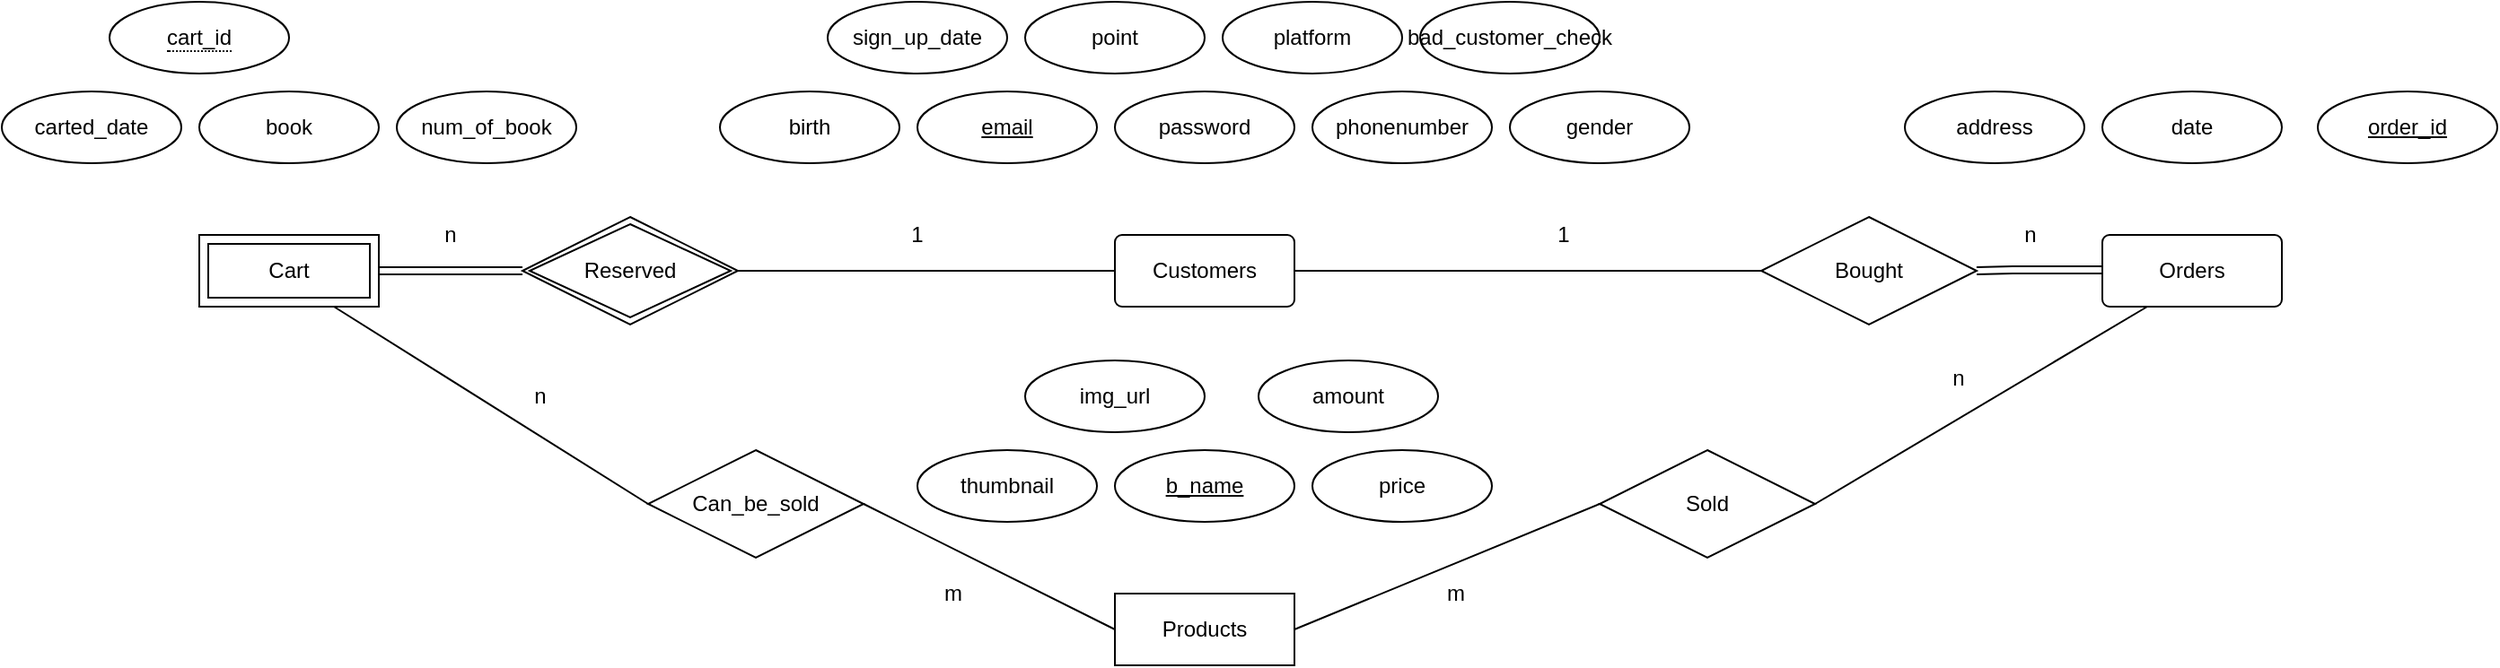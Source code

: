 <mxfile version="14.5.4" type="github">
  <diagram id="R2lEEEUBdFMjLlhIrx00" name="Page-1">
    <mxGraphModel dx="1320" dy="784" grid="1" gridSize="10" guides="1" tooltips="1" connect="1" arrows="1" fold="1" page="1" pageScale="1" pageWidth="850" pageHeight="1100" math="0" shadow="0" extFonts="Permanent Marker^https://fonts.googleapis.com/css?family=Permanent+Marker">
      <root>
        <mxCell id="0" />
        <mxCell id="1" parent="0" />
        <mxCell id="TV2nKvwLbIbf3X-oH7Zf-14" value="Sold" style="shape=rhombus;perimeter=rhombusPerimeter;whiteSpace=wrap;html=1;align=center;" parent="1" vertex="1">
          <mxGeometry x="440" y="320" width="120" height="60" as="geometry" />
        </mxCell>
        <mxCell id="TV2nKvwLbIbf3X-oH7Zf-17" value="Customers" style="rounded=1;arcSize=10;whiteSpace=wrap;html=1;align=center;" parent="1" vertex="1">
          <mxGeometry x="170" y="200" width="100" height="40" as="geometry" />
        </mxCell>
        <mxCell id="TV2nKvwLbIbf3X-oH7Zf-19" value="sign_up_date" style="ellipse;whiteSpace=wrap;html=1;align=center;" parent="1" vertex="1">
          <mxGeometry x="10" y="70" width="100" height="40" as="geometry" />
        </mxCell>
        <mxCell id="TV2nKvwLbIbf3X-oH7Zf-20" value="birth" style="ellipse;whiteSpace=wrap;html=1;align=center;" parent="1" vertex="1">
          <mxGeometry x="-50" y="120" width="100" height="40" as="geometry" />
        </mxCell>
        <mxCell id="TV2nKvwLbIbf3X-oH7Zf-21" value="gender" style="ellipse;whiteSpace=wrap;html=1;align=center;" parent="1" vertex="1">
          <mxGeometry x="390" y="120" width="100" height="40" as="geometry" />
        </mxCell>
        <mxCell id="TV2nKvwLbIbf3X-oH7Zf-22" value="phonenumber" style="ellipse;whiteSpace=wrap;html=1;align=center;" parent="1" vertex="1">
          <mxGeometry x="280" y="120" width="100" height="40" as="geometry" />
        </mxCell>
        <mxCell id="TV2nKvwLbIbf3X-oH7Zf-23" value="password" style="ellipse;whiteSpace=wrap;html=1;align=center;" parent="1" vertex="1">
          <mxGeometry x="170" y="120" width="100" height="40" as="geometry" />
        </mxCell>
        <mxCell id="TV2nKvwLbIbf3X-oH7Zf-27" value="point" style="ellipse;whiteSpace=wrap;html=1;align=center;" parent="1" vertex="1">
          <mxGeometry x="120" y="70" width="100" height="40" as="geometry" />
        </mxCell>
        <mxCell id="TV2nKvwLbIbf3X-oH7Zf-28" value="platform" style="ellipse;whiteSpace=wrap;html=1;align=center;" parent="1" vertex="1">
          <mxGeometry x="230" y="70" width="100" height="40" as="geometry" />
        </mxCell>
        <mxCell id="TV2nKvwLbIbf3X-oH7Zf-29" value="bad_customer_check" style="ellipse;whiteSpace=wrap;html=1;align=center;" parent="1" vertex="1">
          <mxGeometry x="340" y="70" width="100" height="40" as="geometry" />
        </mxCell>
        <mxCell id="TV2nKvwLbIbf3X-oH7Zf-36" value="" style="endArrow=none;html=1;entryX=0;entryY=0.5;entryDx=0;entryDy=0;exitX=1;exitY=0.5;exitDx=0;exitDy=0;" parent="1" source="TV2nKvwLbIbf3X-oH7Zf-17" edge="1">
          <mxGeometry width="50" height="50" relative="1" as="geometry">
            <mxPoint x="420" y="510" as="sourcePoint" />
            <mxPoint x="530" y="220" as="targetPoint" />
          </mxGeometry>
        </mxCell>
        <mxCell id="TV2nKvwLbIbf3X-oH7Zf-38" value="Reserved" style="shape=rhombus;double=1;perimeter=rhombusPerimeter;whiteSpace=wrap;html=1;align=center;" parent="1" vertex="1">
          <mxGeometry x="-160" y="190" width="120" height="60" as="geometry" />
        </mxCell>
        <mxCell id="TV2nKvwLbIbf3X-oH7Zf-39" value="Cart" style="shape=ext;margin=3;double=1;whiteSpace=wrap;html=1;align=center;" parent="1" vertex="1">
          <mxGeometry x="-340" y="200" width="100" height="40" as="geometry" />
        </mxCell>
        <mxCell id="TV2nKvwLbIbf3X-oH7Zf-43" value="" style="shape=link;html=1;exitX=1;exitY=0.5;exitDx=0;exitDy=0;entryX=0;entryY=0.5;entryDx=0;entryDy=0;" parent="1" source="TV2nKvwLbIbf3X-oH7Zf-39" target="TV2nKvwLbIbf3X-oH7Zf-38" edge="1">
          <mxGeometry width="100" relative="1" as="geometry">
            <mxPoint x="-110" y="480" as="sourcePoint" />
            <mxPoint x="-10" y="480" as="targetPoint" />
          </mxGeometry>
        </mxCell>
        <mxCell id="TV2nKvwLbIbf3X-oH7Zf-44" value="" style="endArrow=none;html=1;exitX=1;exitY=0.5;exitDx=0;exitDy=0;entryX=0;entryY=0.5;entryDx=0;entryDy=0;" parent="1" source="TV2nKvwLbIbf3X-oH7Zf-38" target="TV2nKvwLbIbf3X-oH7Zf-17" edge="1">
          <mxGeometry width="50" height="50" relative="1" as="geometry">
            <mxPoint x="90" y="510" as="sourcePoint" />
            <mxPoint x="140" y="460" as="targetPoint" />
          </mxGeometry>
        </mxCell>
        <mxCell id="TV2nKvwLbIbf3X-oH7Zf-47" value="book" style="ellipse;whiteSpace=wrap;html=1;align=center;" parent="1" vertex="1">
          <mxGeometry x="-340" y="120" width="100" height="40" as="geometry" />
        </mxCell>
        <mxCell id="TV2nKvwLbIbf3X-oH7Zf-48" value="carted_date" style="ellipse;whiteSpace=wrap;html=1;align=center;" parent="1" vertex="1">
          <mxGeometry x="-450" y="120" width="100" height="40" as="geometry" />
        </mxCell>
        <mxCell id="TV2nKvwLbIbf3X-oH7Zf-49" value="num_of_book" style="ellipse;whiteSpace=wrap;html=1;align=center;" parent="1" vertex="1">
          <mxGeometry x="-230" y="120" width="100" height="40" as="geometry" />
        </mxCell>
        <mxCell id="TV2nKvwLbIbf3X-oH7Zf-51" value="address" style="ellipse;whiteSpace=wrap;html=1;align=center;" parent="1" vertex="1">
          <mxGeometry x="610" y="120" width="100" height="40" as="geometry" />
        </mxCell>
        <mxCell id="TV2nKvwLbIbf3X-oH7Zf-52" value="date" style="ellipse;whiteSpace=wrap;html=1;align=center;" parent="1" vertex="1">
          <mxGeometry x="720" y="120" width="100" height="40" as="geometry" />
        </mxCell>
        <mxCell id="yr5uUNzKP3yAN2w8F4b3-1" value="Products" style="whiteSpace=wrap;html=1;align=center;" parent="1" vertex="1">
          <mxGeometry x="170" y="400" width="100" height="40" as="geometry" />
        </mxCell>
        <mxCell id="yr5uUNzKP3yAN2w8F4b3-5" value="" style="shape=link;html=1;exitX=1;exitY=0.5;exitDx=0;exitDy=0;" parent="1" edge="1">
          <mxGeometry width="100" relative="1" as="geometry">
            <mxPoint x="650" y="220" as="sourcePoint" />
            <mxPoint x="720" y="219.5" as="targetPoint" />
            <Array as="points">
              <mxPoint x="670" y="219.5" />
            </Array>
          </mxGeometry>
        </mxCell>
        <mxCell id="yr5uUNzKP3yAN2w8F4b3-6" value="" style="endArrow=none;html=1;exitX=1;exitY=0.5;exitDx=0;exitDy=0;entryX=0;entryY=0.5;entryDx=0;entryDy=0;" parent="1" source="yr5uUNzKP3yAN2w8F4b3-1" target="TV2nKvwLbIbf3X-oH7Zf-14" edge="1">
          <mxGeometry width="50" height="50" relative="1" as="geometry">
            <mxPoint x="390" y="330" as="sourcePoint" />
            <mxPoint x="440" y="280" as="targetPoint" />
          </mxGeometry>
        </mxCell>
        <mxCell id="yr5uUNzKP3yAN2w8F4b3-7" value="" style="endArrow=none;html=1;entryX=0.25;entryY=1;entryDx=0;entryDy=0;exitX=1;exitY=0.5;exitDx=0;exitDy=0;" parent="1" source="TV2nKvwLbIbf3X-oH7Zf-14" edge="1">
          <mxGeometry width="50" height="50" relative="1" as="geometry">
            <mxPoint x="390" y="330" as="sourcePoint" />
            <mxPoint x="745" y="240" as="targetPoint" />
          </mxGeometry>
        </mxCell>
        <mxCell id="yr5uUNzKP3yAN2w8F4b3-9" value="price" style="ellipse;whiteSpace=wrap;html=1;align=center;" parent="1" vertex="1">
          <mxGeometry x="280" y="320" width="100" height="40" as="geometry" />
        </mxCell>
        <mxCell id="yr5uUNzKP3yAN2w8F4b3-12" value="thumbnail" style="ellipse;whiteSpace=wrap;html=1;align=center;" parent="1" vertex="1">
          <mxGeometry x="60" y="320" width="100" height="40" as="geometry" />
        </mxCell>
        <mxCell id="yr5uUNzKP3yAN2w8F4b3-13" value="Can_be_sold" style="shape=rhombus;perimeter=rhombusPerimeter;whiteSpace=wrap;html=1;align=center;" parent="1" vertex="1">
          <mxGeometry x="-90" y="320" width="120" height="60" as="geometry" />
        </mxCell>
        <mxCell id="yr5uUNzKP3yAN2w8F4b3-14" value="" style="endArrow=none;html=1;exitX=0.75;exitY=1;exitDx=0;exitDy=0;entryX=0;entryY=0.5;entryDx=0;entryDy=0;" parent="1" source="TV2nKvwLbIbf3X-oH7Zf-39" target="yr5uUNzKP3yAN2w8F4b3-13" edge="1">
          <mxGeometry width="50" height="50" relative="1" as="geometry">
            <mxPoint x="-300" y="290" as="sourcePoint" />
            <mxPoint x="-100" y="350" as="targetPoint" />
          </mxGeometry>
        </mxCell>
        <mxCell id="yr5uUNzKP3yAN2w8F4b3-15" value="" style="endArrow=none;html=1;exitX=1;exitY=0.5;exitDx=0;exitDy=0;entryX=0;entryY=0.5;entryDx=0;entryDy=0;" parent="1" source="yr5uUNzKP3yAN2w8F4b3-13" target="yr5uUNzKP3yAN2w8F4b3-1" edge="1">
          <mxGeometry width="50" height="50" relative="1" as="geometry">
            <mxPoint x="-20" y="240" as="sourcePoint" />
            <mxPoint x="190" y="240" as="targetPoint" />
          </mxGeometry>
        </mxCell>
        <mxCell id="bOVpF9l6TrOEbxjxQbHQ-3" value="1" style="text;html=1;strokeColor=none;fillColor=none;align=center;verticalAlign=middle;whiteSpace=wrap;rounded=0;" parent="1" vertex="1">
          <mxGeometry x="400" y="190" width="40" height="20" as="geometry" />
        </mxCell>
        <mxCell id="bOVpF9l6TrOEbxjxQbHQ-4" value="n" style="text;html=1;strokeColor=none;fillColor=none;align=center;verticalAlign=middle;whiteSpace=wrap;rounded=0;" parent="1" vertex="1">
          <mxGeometry x="660" y="190" width="40" height="20" as="geometry" />
        </mxCell>
        <mxCell id="bOVpF9l6TrOEbxjxQbHQ-5" value="m" style="text;html=1;strokeColor=none;fillColor=none;align=center;verticalAlign=middle;whiteSpace=wrap;rounded=0;" parent="1" vertex="1">
          <mxGeometry x="340" y="390" width="40" height="20" as="geometry" />
        </mxCell>
        <mxCell id="bOVpF9l6TrOEbxjxQbHQ-6" value="n" style="text;html=1;strokeColor=none;fillColor=none;align=center;verticalAlign=middle;whiteSpace=wrap;rounded=0;" parent="1" vertex="1">
          <mxGeometry x="620" y="270" width="40" height="20" as="geometry" />
        </mxCell>
        <mxCell id="bOVpF9l6TrOEbxjxQbHQ-7" value="m" style="text;html=1;strokeColor=none;fillColor=none;align=center;verticalAlign=middle;whiteSpace=wrap;rounded=0;" parent="1" vertex="1">
          <mxGeometry x="60" y="390" width="40" height="20" as="geometry" />
        </mxCell>
        <mxCell id="bOVpF9l6TrOEbxjxQbHQ-8" value="n" style="text;html=1;strokeColor=none;fillColor=none;align=center;verticalAlign=middle;whiteSpace=wrap;rounded=0;" parent="1" vertex="1">
          <mxGeometry x="-170" y="280" width="40" height="20" as="geometry" />
        </mxCell>
        <mxCell id="bOVpF9l6TrOEbxjxQbHQ-10" style="edgeStyle=orthogonalEdgeStyle;rounded=0;orthogonalLoop=1;jettySize=auto;html=1;exitX=0.5;exitY=1;exitDx=0;exitDy=0;" parent="1" source="bOVpF9l6TrOEbxjxQbHQ-7" target="bOVpF9l6TrOEbxjxQbHQ-7" edge="1">
          <mxGeometry relative="1" as="geometry" />
        </mxCell>
        <mxCell id="bOVpF9l6TrOEbxjxQbHQ-11" value="1" style="text;html=1;strokeColor=none;fillColor=none;align=center;verticalAlign=middle;whiteSpace=wrap;rounded=0;" parent="1" vertex="1">
          <mxGeometry x="40" y="190" width="40" height="20" as="geometry" />
        </mxCell>
        <mxCell id="bOVpF9l6TrOEbxjxQbHQ-12" value="n" style="text;html=1;strokeColor=none;fillColor=none;align=center;verticalAlign=middle;whiteSpace=wrap;rounded=0;" parent="1" vertex="1">
          <mxGeometry x="-220" y="190" width="40" height="20" as="geometry" />
        </mxCell>
        <mxCell id="bOVpF9l6TrOEbxjxQbHQ-14" value="email" style="ellipse;whiteSpace=wrap;html=1;align=center;fontStyle=4;" parent="1" vertex="1">
          <mxGeometry x="60" y="120" width="100" height="40" as="geometry" />
        </mxCell>
        <mxCell id="bOVpF9l6TrOEbxjxQbHQ-17" value="b_name" style="ellipse;whiteSpace=wrap;html=1;align=center;fontStyle=4;" parent="1" vertex="1">
          <mxGeometry x="170" y="320" width="100" height="40" as="geometry" />
        </mxCell>
        <mxCell id="isPbX55Fljc3eyCRlXAA-2" value="Bought" style="shape=rhombus;perimeter=rhombusPerimeter;whiteSpace=wrap;html=1;align=center;" vertex="1" parent="1">
          <mxGeometry x="530" y="190" width="120" height="60" as="geometry" />
        </mxCell>
        <mxCell id="isPbX55Fljc3eyCRlXAA-3" value="Orders" style="rounded=1;arcSize=10;whiteSpace=wrap;html=1;align=center;" vertex="1" parent="1">
          <mxGeometry x="720" y="200" width="100" height="40" as="geometry" />
        </mxCell>
        <mxCell id="isPbX55Fljc3eyCRlXAA-4" value="order_id" style="ellipse;whiteSpace=wrap;html=1;align=center;fontStyle=4;" vertex="1" parent="1">
          <mxGeometry x="840" y="120" width="100" height="40" as="geometry" />
        </mxCell>
        <mxCell id="isPbX55Fljc3eyCRlXAA-6" value="&lt;span style=&quot;border-bottom: 1px dotted&quot;&gt;cart_id&lt;/span&gt;" style="ellipse;whiteSpace=wrap;html=1;align=center;" vertex="1" parent="1">
          <mxGeometry x="-390" y="70" width="100" height="40" as="geometry" />
        </mxCell>
        <mxCell id="isPbX55Fljc3eyCRlXAA-8" value="img_url" style="ellipse;whiteSpace=wrap;html=1;align=center;" vertex="1" parent="1">
          <mxGeometry x="120" y="270" width="100" height="40" as="geometry" />
        </mxCell>
        <mxCell id="isPbX55Fljc3eyCRlXAA-9" value="amount" style="ellipse;whiteSpace=wrap;html=1;align=center;" vertex="1" parent="1">
          <mxGeometry x="250" y="270" width="100" height="40" as="geometry" />
        </mxCell>
      </root>
    </mxGraphModel>
  </diagram>
</mxfile>
